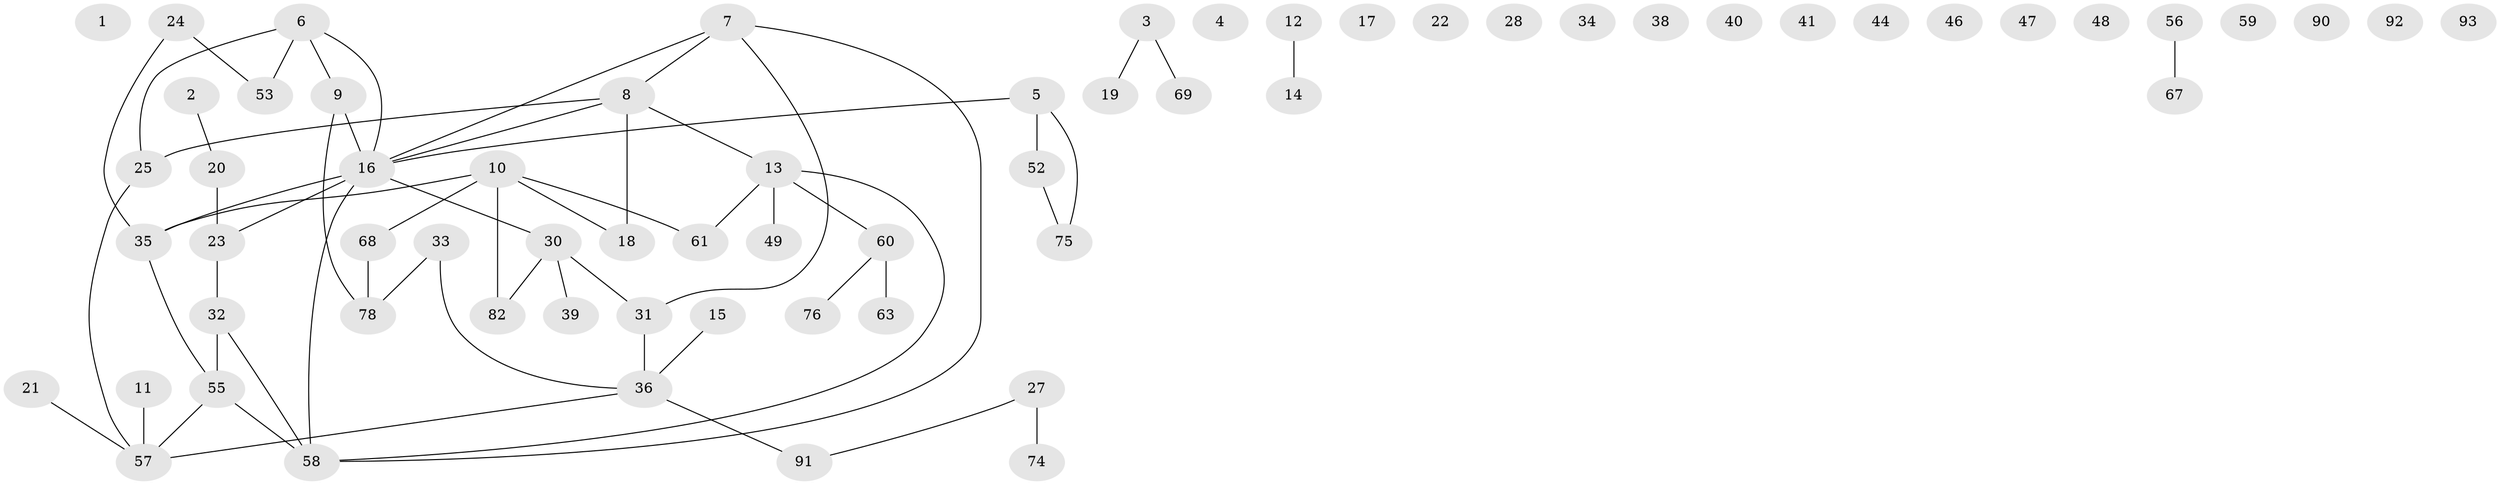 // Generated by graph-tools (version 1.1) at 2025/23/03/03/25 07:23:29]
// undirected, 65 vertices, 62 edges
graph export_dot {
graph [start="1"]
  node [color=gray90,style=filled];
  1;
  2;
  3 [super="+70"];
  4;
  5 [super="+29"];
  6 [super="+73"];
  7 [super="+72"];
  8 [super="+64"];
  9 [super="+95"];
  10 [super="+85"];
  11 [super="+50"];
  12;
  13 [super="+81"];
  14;
  15;
  16 [super="+79"];
  17;
  18 [super="+87"];
  19 [super="+26"];
  20 [super="+42"];
  21;
  22;
  23 [super="+43"];
  24 [super="+45"];
  25 [super="+62"];
  27 [super="+51"];
  28;
  30 [super="+37"];
  31 [super="+83"];
  32 [super="+96"];
  33;
  34;
  35 [super="+65"];
  36 [super="+86"];
  38;
  39;
  40;
  41;
  44;
  46 [super="+88"];
  47;
  48;
  49;
  52 [super="+54"];
  53;
  55 [super="+89"];
  56;
  57 [super="+94"];
  58 [super="+71"];
  59;
  60 [super="+80"];
  61 [super="+66"];
  63;
  67;
  68;
  69 [super="+77"];
  74;
  75;
  76;
  78 [super="+84"];
  82;
  90;
  91;
  92;
  93;
  2 -- 20;
  3 -- 69;
  3 -- 19;
  5 -- 16;
  5 -- 75;
  5 -- 52 [weight=2];
  6 -- 16;
  6 -- 9;
  6 -- 25;
  6 -- 53;
  7 -- 8;
  7 -- 16;
  7 -- 58;
  7 -- 31;
  8 -- 16;
  8 -- 18;
  8 -- 13;
  8 -- 25;
  9 -- 78;
  9 -- 16;
  10 -- 61;
  10 -- 18;
  10 -- 35;
  10 -- 68;
  10 -- 82;
  11 -- 57;
  12 -- 14;
  13 -- 60;
  13 -- 49;
  13 -- 58;
  13 -- 61;
  15 -- 36;
  16 -- 30;
  16 -- 58 [weight=2];
  16 -- 23;
  16 -- 35;
  20 -- 23;
  21 -- 57;
  23 -- 32;
  24 -- 53;
  24 -- 35;
  25 -- 57;
  27 -- 91;
  27 -- 74;
  30 -- 39;
  30 -- 82;
  30 -- 31;
  31 -- 36;
  32 -- 55;
  32 -- 58;
  33 -- 36;
  33 -- 78;
  35 -- 55;
  36 -- 91;
  36 -- 57;
  52 -- 75;
  55 -- 57;
  55 -- 58;
  56 -- 67;
  60 -- 63;
  60 -- 76;
  68 -- 78;
}
